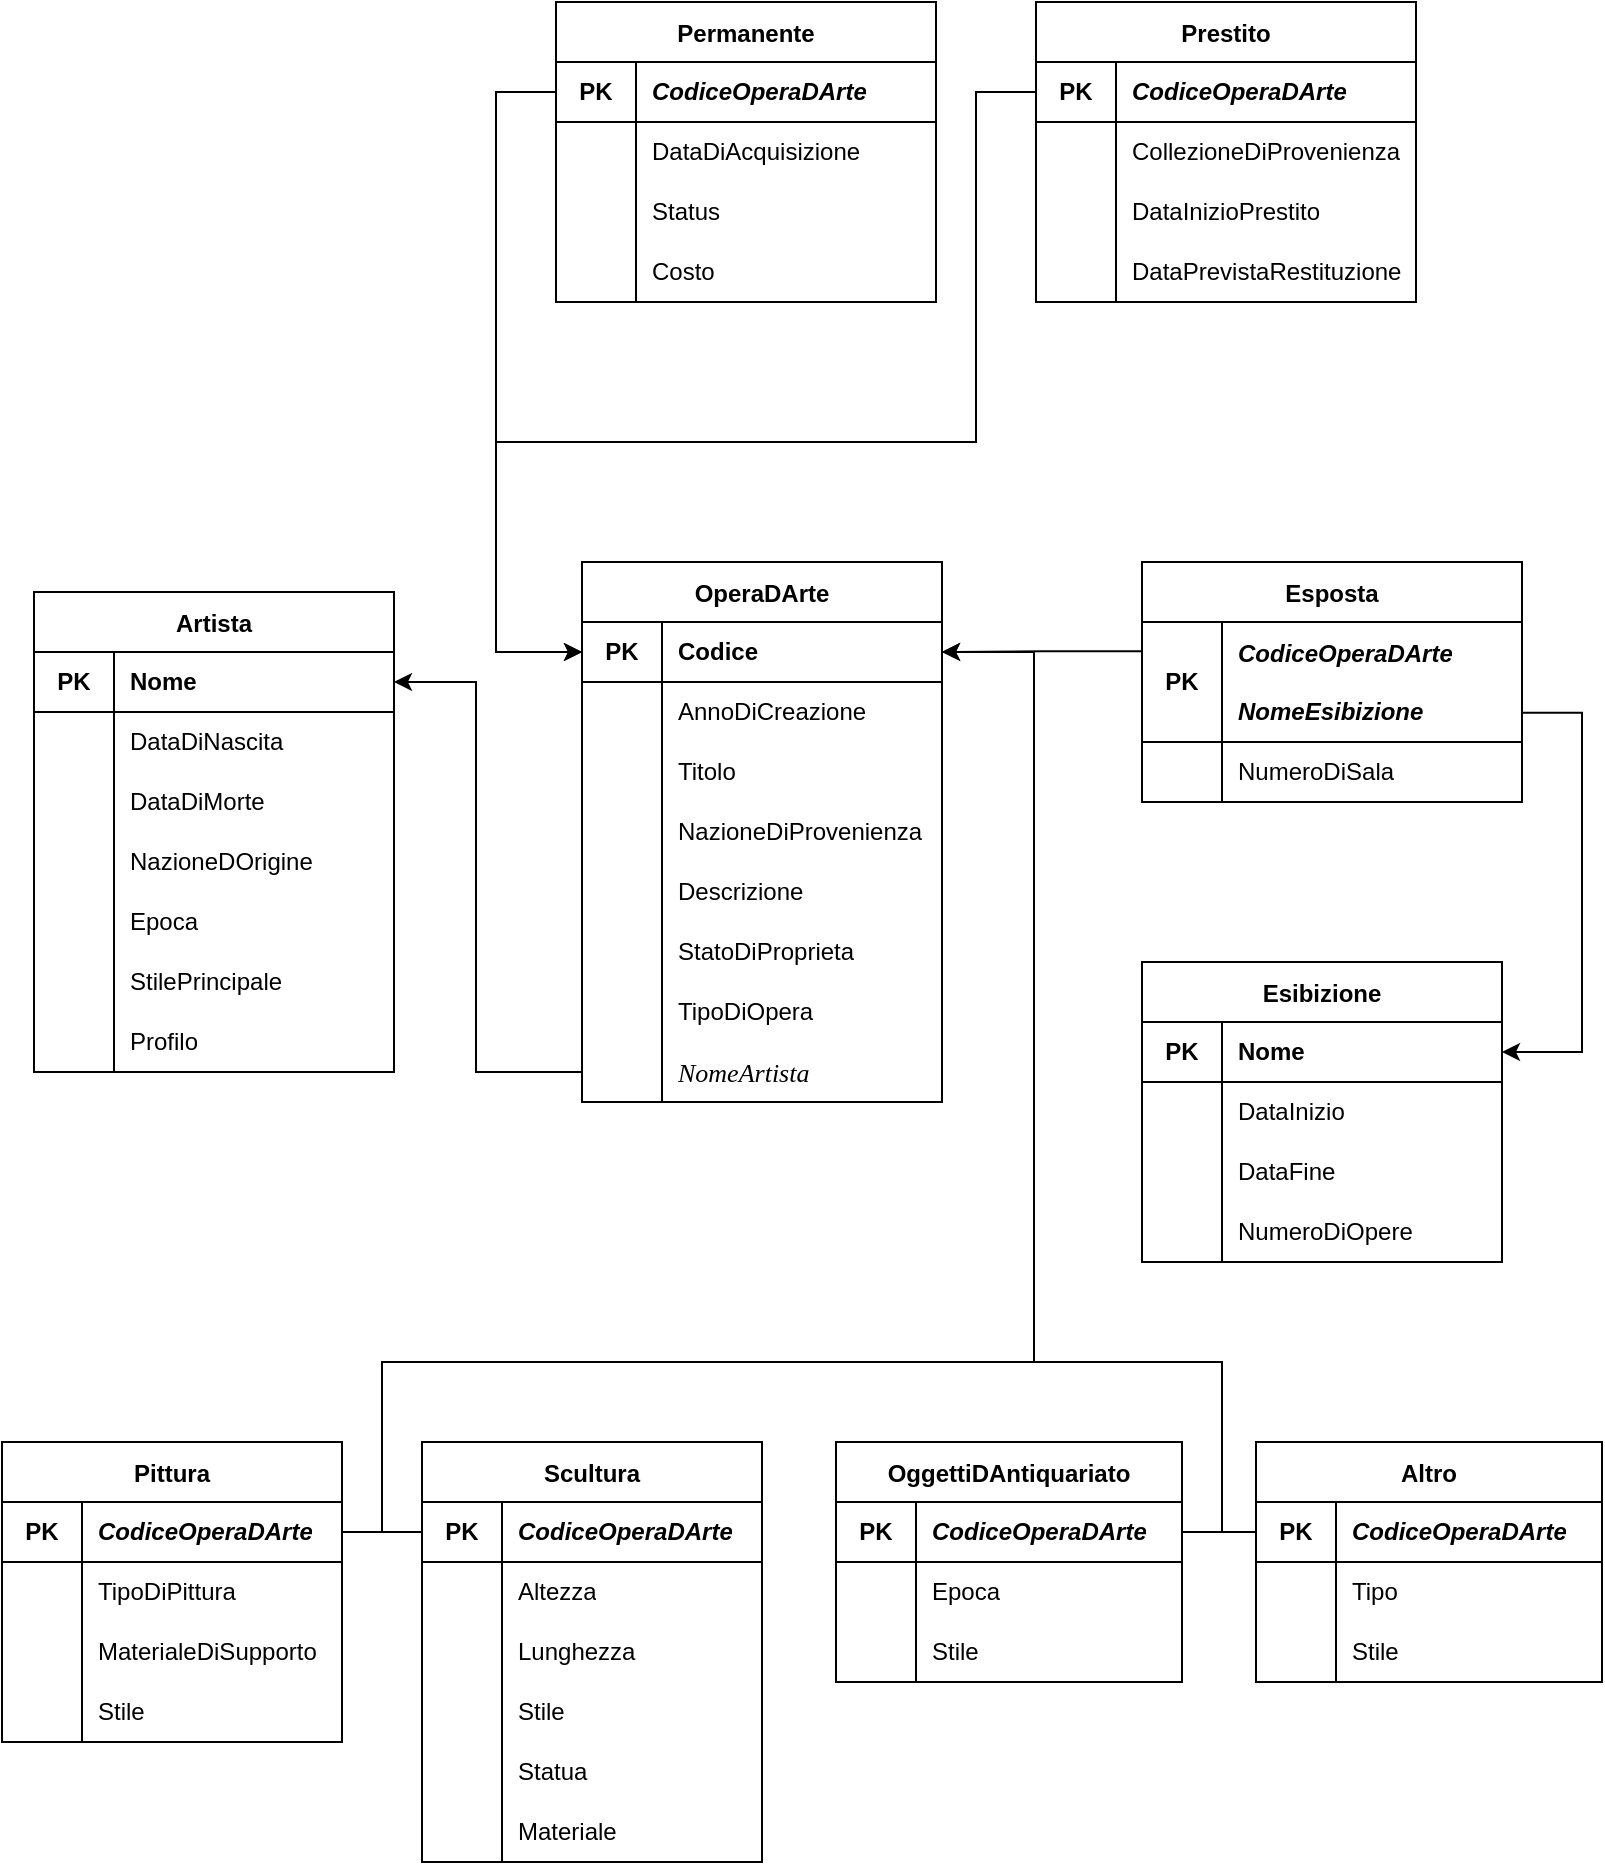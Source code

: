 <mxfile version="15.4.3" type="device"><diagram name="Page-1" id="c4acf3e9-155e-7222-9cf6-157b1a14988f"><mxGraphModel dx="1065" dy="792" grid="1" gridSize="10" guides="1" tooltips="1" connect="1" arrows="1" fold="1" page="1" pageScale="1" pageWidth="827" pageHeight="1169" background="none" math="0" shadow="0"><root><mxCell id="0"/><mxCell id="1" parent="0"/><mxCell id="oN4fYl81-F-2kgOEQ87R-19" value="Artista" style="shape=table;startSize=30;container=1;collapsible=0;childLayout=tableLayout;fixedRows=1;rowLines=0;fontStyle=1;align=center;pointerEvents=1;" vertex="1" parent="1"><mxGeometry x="29" y="375" width="180" height="240" as="geometry"/></mxCell><mxCell id="oN4fYl81-F-2kgOEQ87R-20" value="" style="shape=partialRectangle;html=1;whiteSpace=wrap;collapsible=0;dropTarget=0;pointerEvents=1;fillColor=none;top=0;left=0;bottom=1;right=0;points=[[0,0.5],[1,0.5]];portConstraint=eastwest;" vertex="1" parent="oN4fYl81-F-2kgOEQ87R-19"><mxGeometry y="30" width="180" height="30" as="geometry"/></mxCell><mxCell id="oN4fYl81-F-2kgOEQ87R-21" value="&lt;b&gt;PK&lt;/b&gt;" style="shape=partialRectangle;html=1;whiteSpace=wrap;connectable=0;fillColor=none;top=0;left=0;bottom=0;right=0;overflow=hidden;pointerEvents=1;" vertex="1" parent="oN4fYl81-F-2kgOEQ87R-20"><mxGeometry width="40" height="30" as="geometry"><mxRectangle width="40" height="30" as="alternateBounds"/></mxGeometry></mxCell><mxCell id="oN4fYl81-F-2kgOEQ87R-22" value="&lt;b&gt;Nome&lt;/b&gt;" style="shape=partialRectangle;html=1;whiteSpace=wrap;connectable=0;fillColor=none;top=0;left=0;bottom=0;right=0;align=left;spacingLeft=6;overflow=hidden;pointerEvents=1;" vertex="1" parent="oN4fYl81-F-2kgOEQ87R-20"><mxGeometry x="40" width="140" height="30" as="geometry"><mxRectangle width="140" height="30" as="alternateBounds"/></mxGeometry></mxCell><mxCell id="oN4fYl81-F-2kgOEQ87R-23" value="" style="shape=partialRectangle;html=1;whiteSpace=wrap;collapsible=0;dropTarget=0;pointerEvents=1;fillColor=none;top=0;left=0;bottom=0;right=0;points=[[0,0.5],[1,0.5]];portConstraint=eastwest;" vertex="1" parent="oN4fYl81-F-2kgOEQ87R-19"><mxGeometry y="60" width="180" height="30" as="geometry"/></mxCell><mxCell id="oN4fYl81-F-2kgOEQ87R-24" value="" style="shape=partialRectangle;html=1;whiteSpace=wrap;connectable=0;fillColor=none;top=0;left=0;bottom=0;right=0;overflow=hidden;pointerEvents=1;" vertex="1" parent="oN4fYl81-F-2kgOEQ87R-23"><mxGeometry width="40" height="30" as="geometry"><mxRectangle width="40" height="30" as="alternateBounds"/></mxGeometry></mxCell><mxCell id="oN4fYl81-F-2kgOEQ87R-25" value="DataDiNascita" style="shape=partialRectangle;html=1;whiteSpace=wrap;connectable=0;fillColor=none;top=0;left=0;bottom=0;right=0;align=left;spacingLeft=6;overflow=hidden;pointerEvents=1;" vertex="1" parent="oN4fYl81-F-2kgOEQ87R-23"><mxGeometry x="40" width="140" height="30" as="geometry"><mxRectangle width="140" height="30" as="alternateBounds"/></mxGeometry></mxCell><mxCell id="oN4fYl81-F-2kgOEQ87R-26" value="" style="shape=partialRectangle;html=1;whiteSpace=wrap;collapsible=0;dropTarget=0;pointerEvents=1;fillColor=none;top=0;left=0;bottom=0;right=0;points=[[0,0.5],[1,0.5]];portConstraint=eastwest;" vertex="1" parent="oN4fYl81-F-2kgOEQ87R-19"><mxGeometry y="90" width="180" height="30" as="geometry"/></mxCell><mxCell id="oN4fYl81-F-2kgOEQ87R-27" value="" style="shape=partialRectangle;html=1;whiteSpace=wrap;connectable=0;fillColor=none;top=0;left=0;bottom=0;right=0;overflow=hidden;pointerEvents=1;" vertex="1" parent="oN4fYl81-F-2kgOEQ87R-26"><mxGeometry width="40" height="30" as="geometry"><mxRectangle width="40" height="30" as="alternateBounds"/></mxGeometry></mxCell><mxCell id="oN4fYl81-F-2kgOEQ87R-28" value="DataDiMorte" style="shape=partialRectangle;html=1;whiteSpace=wrap;connectable=0;fillColor=none;top=0;left=0;bottom=0;right=0;align=left;spacingLeft=6;overflow=hidden;pointerEvents=1;" vertex="1" parent="oN4fYl81-F-2kgOEQ87R-26"><mxGeometry x="40" width="140" height="30" as="geometry"><mxRectangle width="140" height="30" as="alternateBounds"/></mxGeometry></mxCell><mxCell id="oN4fYl81-F-2kgOEQ87R-29" style="shape=partialRectangle;html=1;whiteSpace=wrap;collapsible=0;dropTarget=0;pointerEvents=1;fillColor=none;top=0;left=0;bottom=0;right=0;points=[[0,0.5],[1,0.5]];portConstraint=eastwest;" vertex="1" parent="oN4fYl81-F-2kgOEQ87R-19"><mxGeometry y="120" width="180" height="30" as="geometry"/></mxCell><mxCell id="oN4fYl81-F-2kgOEQ87R-30" style="shape=partialRectangle;html=1;whiteSpace=wrap;connectable=0;fillColor=none;top=0;left=0;bottom=0;right=0;overflow=hidden;pointerEvents=1;" vertex="1" parent="oN4fYl81-F-2kgOEQ87R-29"><mxGeometry width="40" height="30" as="geometry"><mxRectangle width="40" height="30" as="alternateBounds"/></mxGeometry></mxCell><mxCell id="oN4fYl81-F-2kgOEQ87R-31" value="NazioneDOrigine" style="shape=partialRectangle;html=1;whiteSpace=wrap;connectable=0;fillColor=none;top=0;left=0;bottom=0;right=0;align=left;spacingLeft=6;overflow=hidden;pointerEvents=1;" vertex="1" parent="oN4fYl81-F-2kgOEQ87R-29"><mxGeometry x="40" width="140" height="30" as="geometry"><mxRectangle width="140" height="30" as="alternateBounds"/></mxGeometry></mxCell><mxCell id="oN4fYl81-F-2kgOEQ87R-32" style="shape=partialRectangle;html=1;whiteSpace=wrap;collapsible=0;dropTarget=0;pointerEvents=1;fillColor=none;top=0;left=0;bottom=0;right=0;points=[[0,0.5],[1,0.5]];portConstraint=eastwest;" vertex="1" parent="oN4fYl81-F-2kgOEQ87R-19"><mxGeometry y="150" width="180" height="30" as="geometry"/></mxCell><mxCell id="oN4fYl81-F-2kgOEQ87R-33" style="shape=partialRectangle;html=1;whiteSpace=wrap;connectable=0;fillColor=none;top=0;left=0;bottom=0;right=0;overflow=hidden;pointerEvents=1;" vertex="1" parent="oN4fYl81-F-2kgOEQ87R-32"><mxGeometry width="40" height="30" as="geometry"><mxRectangle width="40" height="30" as="alternateBounds"/></mxGeometry></mxCell><mxCell id="oN4fYl81-F-2kgOEQ87R-34" value="Epoca" style="shape=partialRectangle;html=1;whiteSpace=wrap;connectable=0;fillColor=none;top=0;left=0;bottom=0;right=0;align=left;spacingLeft=6;overflow=hidden;pointerEvents=1;" vertex="1" parent="oN4fYl81-F-2kgOEQ87R-32"><mxGeometry x="40" width="140" height="30" as="geometry"><mxRectangle width="140" height="30" as="alternateBounds"/></mxGeometry></mxCell><mxCell id="oN4fYl81-F-2kgOEQ87R-35" style="shape=partialRectangle;html=1;whiteSpace=wrap;collapsible=0;dropTarget=0;pointerEvents=1;fillColor=none;top=0;left=0;bottom=0;right=0;points=[[0,0.5],[1,0.5]];portConstraint=eastwest;" vertex="1" parent="oN4fYl81-F-2kgOEQ87R-19"><mxGeometry y="180" width="180" height="30" as="geometry"/></mxCell><mxCell id="oN4fYl81-F-2kgOEQ87R-36" style="shape=partialRectangle;html=1;whiteSpace=wrap;connectable=0;fillColor=none;top=0;left=0;bottom=0;right=0;overflow=hidden;pointerEvents=1;" vertex="1" parent="oN4fYl81-F-2kgOEQ87R-35"><mxGeometry width="40" height="30" as="geometry"><mxRectangle width="40" height="30" as="alternateBounds"/></mxGeometry></mxCell><mxCell id="oN4fYl81-F-2kgOEQ87R-37" value="StilePrincipale" style="shape=partialRectangle;html=1;whiteSpace=wrap;connectable=0;fillColor=none;top=0;left=0;bottom=0;right=0;align=left;spacingLeft=6;overflow=hidden;pointerEvents=1;" vertex="1" parent="oN4fYl81-F-2kgOEQ87R-35"><mxGeometry x="40" width="140" height="30" as="geometry"><mxRectangle width="140" height="30" as="alternateBounds"/></mxGeometry></mxCell><mxCell id="oN4fYl81-F-2kgOEQ87R-38" style="shape=partialRectangle;html=1;whiteSpace=wrap;collapsible=0;dropTarget=0;pointerEvents=1;fillColor=none;top=0;left=0;bottom=0;right=0;points=[[0,0.5],[1,0.5]];portConstraint=eastwest;" vertex="1" parent="oN4fYl81-F-2kgOEQ87R-19"><mxGeometry y="210" width="180" height="30" as="geometry"/></mxCell><mxCell id="oN4fYl81-F-2kgOEQ87R-39" style="shape=partialRectangle;html=1;whiteSpace=wrap;connectable=0;fillColor=none;top=0;left=0;bottom=0;right=0;overflow=hidden;pointerEvents=1;" vertex="1" parent="oN4fYl81-F-2kgOEQ87R-38"><mxGeometry width="40" height="30" as="geometry"><mxRectangle width="40" height="30" as="alternateBounds"/></mxGeometry></mxCell><mxCell id="oN4fYl81-F-2kgOEQ87R-40" value="Profilo" style="shape=partialRectangle;html=1;whiteSpace=wrap;connectable=0;fillColor=none;top=0;left=0;bottom=0;right=0;align=left;spacingLeft=6;overflow=hidden;pointerEvents=1;" vertex="1" parent="oN4fYl81-F-2kgOEQ87R-38"><mxGeometry x="40" width="140" height="30" as="geometry"><mxRectangle width="140" height="30" as="alternateBounds"/></mxGeometry></mxCell><mxCell id="oN4fYl81-F-2kgOEQ87R-233" style="edgeStyle=orthogonalEdgeStyle;rounded=0;orthogonalLoop=1;jettySize=auto;html=1;exitX=1;exitY=0.5;exitDx=0;exitDy=0;fontFamily=Helvetica;fontSize=12;" edge="1" parent="oN4fYl81-F-2kgOEQ87R-19" source="oN4fYl81-F-2kgOEQ87R-32" target="oN4fYl81-F-2kgOEQ87R-32"><mxGeometry relative="1" as="geometry"/></mxCell><mxCell id="oN4fYl81-F-2kgOEQ87R-41" value="OperaDArte" style="shape=table;startSize=30;container=1;collapsible=0;childLayout=tableLayout;fixedRows=1;rowLines=0;fontStyle=1;align=center;pointerEvents=1;" vertex="1" parent="1"><mxGeometry x="303" y="360" width="180" height="270" as="geometry"/></mxCell><mxCell id="oN4fYl81-F-2kgOEQ87R-42" value="" style="shape=partialRectangle;html=1;whiteSpace=wrap;collapsible=0;dropTarget=0;pointerEvents=1;fillColor=none;top=0;left=0;bottom=1;right=0;points=[[0,0.5],[1,0.5]];portConstraint=eastwest;" vertex="1" parent="oN4fYl81-F-2kgOEQ87R-41"><mxGeometry y="30" width="180" height="30" as="geometry"/></mxCell><mxCell id="oN4fYl81-F-2kgOEQ87R-43" value="&lt;b&gt;PK&lt;/b&gt;" style="shape=partialRectangle;html=1;whiteSpace=wrap;connectable=0;fillColor=none;top=0;left=0;bottom=0;right=0;overflow=hidden;pointerEvents=1;" vertex="1" parent="oN4fYl81-F-2kgOEQ87R-42"><mxGeometry width="40" height="30" as="geometry"><mxRectangle width="40" height="30" as="alternateBounds"/></mxGeometry></mxCell><mxCell id="oN4fYl81-F-2kgOEQ87R-44" value="&lt;b&gt;Codice&lt;/b&gt;" style="shape=partialRectangle;html=1;whiteSpace=wrap;connectable=0;fillColor=none;top=0;left=0;bottom=0;right=0;align=left;spacingLeft=6;overflow=hidden;pointerEvents=1;" vertex="1" parent="oN4fYl81-F-2kgOEQ87R-42"><mxGeometry x="40" width="140" height="30" as="geometry"><mxRectangle width="140" height="30" as="alternateBounds"/></mxGeometry></mxCell><mxCell id="oN4fYl81-F-2kgOEQ87R-45" value="" style="shape=partialRectangle;html=1;whiteSpace=wrap;collapsible=0;dropTarget=0;pointerEvents=1;fillColor=none;top=0;left=0;bottom=0;right=0;points=[[0,0.5],[1,0.5]];portConstraint=eastwest;" vertex="1" parent="oN4fYl81-F-2kgOEQ87R-41"><mxGeometry y="60" width="180" height="30" as="geometry"/></mxCell><mxCell id="oN4fYl81-F-2kgOEQ87R-46" value="" style="shape=partialRectangle;html=1;whiteSpace=wrap;connectable=0;fillColor=none;top=0;left=0;bottom=0;right=0;overflow=hidden;pointerEvents=1;" vertex="1" parent="oN4fYl81-F-2kgOEQ87R-45"><mxGeometry width="40" height="30" as="geometry"><mxRectangle width="40" height="30" as="alternateBounds"/></mxGeometry></mxCell><mxCell id="oN4fYl81-F-2kgOEQ87R-47" value="AnnoDiCreazione" style="shape=partialRectangle;html=1;whiteSpace=wrap;connectable=0;fillColor=none;top=0;left=0;bottom=0;right=0;align=left;spacingLeft=6;overflow=hidden;pointerEvents=1;" vertex="1" parent="oN4fYl81-F-2kgOEQ87R-45"><mxGeometry x="40" width="140" height="30" as="geometry"><mxRectangle width="140" height="30" as="alternateBounds"/></mxGeometry></mxCell><mxCell id="oN4fYl81-F-2kgOEQ87R-48" value="" style="shape=partialRectangle;html=1;whiteSpace=wrap;collapsible=0;dropTarget=0;pointerEvents=1;fillColor=none;top=0;left=0;bottom=0;right=0;points=[[0,0.5],[1,0.5]];portConstraint=eastwest;" vertex="1" parent="oN4fYl81-F-2kgOEQ87R-41"><mxGeometry y="90" width="180" height="30" as="geometry"/></mxCell><mxCell id="oN4fYl81-F-2kgOEQ87R-49" value="" style="shape=partialRectangle;html=1;whiteSpace=wrap;connectable=0;fillColor=none;top=0;left=0;bottom=0;right=0;overflow=hidden;pointerEvents=1;" vertex="1" parent="oN4fYl81-F-2kgOEQ87R-48"><mxGeometry width="40" height="30" as="geometry"><mxRectangle width="40" height="30" as="alternateBounds"/></mxGeometry></mxCell><mxCell id="oN4fYl81-F-2kgOEQ87R-50" value="Titolo" style="shape=partialRectangle;html=1;whiteSpace=wrap;connectable=0;fillColor=none;top=0;left=0;bottom=0;right=0;align=left;spacingLeft=6;overflow=hidden;pointerEvents=1;" vertex="1" parent="oN4fYl81-F-2kgOEQ87R-48"><mxGeometry x="40" width="140" height="30" as="geometry"><mxRectangle width="140" height="30" as="alternateBounds"/></mxGeometry></mxCell><mxCell id="oN4fYl81-F-2kgOEQ87R-51" style="shape=partialRectangle;html=1;whiteSpace=wrap;collapsible=0;dropTarget=0;pointerEvents=1;fillColor=none;top=0;left=0;bottom=0;right=0;points=[[0,0.5],[1,0.5]];portConstraint=eastwest;" vertex="1" parent="oN4fYl81-F-2kgOEQ87R-41"><mxGeometry y="120" width="180" height="30" as="geometry"/></mxCell><mxCell id="oN4fYl81-F-2kgOEQ87R-52" style="shape=partialRectangle;html=1;whiteSpace=wrap;connectable=0;fillColor=none;top=0;left=0;bottom=0;right=0;overflow=hidden;pointerEvents=1;" vertex="1" parent="oN4fYl81-F-2kgOEQ87R-51"><mxGeometry width="40" height="30" as="geometry"><mxRectangle width="40" height="30" as="alternateBounds"/></mxGeometry></mxCell><mxCell id="oN4fYl81-F-2kgOEQ87R-53" value="NazioneDiProvenienza" style="shape=partialRectangle;html=1;whiteSpace=wrap;connectable=0;fillColor=none;top=0;left=0;bottom=0;right=0;align=left;spacingLeft=6;overflow=hidden;pointerEvents=1;" vertex="1" parent="oN4fYl81-F-2kgOEQ87R-51"><mxGeometry x="40" width="140" height="30" as="geometry"><mxRectangle width="140" height="30" as="alternateBounds"/></mxGeometry></mxCell><mxCell id="oN4fYl81-F-2kgOEQ87R-54" style="shape=partialRectangle;html=1;whiteSpace=wrap;collapsible=0;dropTarget=0;pointerEvents=1;fillColor=none;top=0;left=0;bottom=0;right=0;points=[[0,0.5],[1,0.5]];portConstraint=eastwest;" vertex="1" parent="oN4fYl81-F-2kgOEQ87R-41"><mxGeometry y="150" width="180" height="30" as="geometry"/></mxCell><mxCell id="oN4fYl81-F-2kgOEQ87R-55" style="shape=partialRectangle;html=1;whiteSpace=wrap;connectable=0;fillColor=none;top=0;left=0;bottom=0;right=0;overflow=hidden;pointerEvents=1;" vertex="1" parent="oN4fYl81-F-2kgOEQ87R-54"><mxGeometry width="40" height="30" as="geometry"><mxRectangle width="40" height="30" as="alternateBounds"/></mxGeometry></mxCell><mxCell id="oN4fYl81-F-2kgOEQ87R-56" value="Descrizione" style="shape=partialRectangle;html=1;whiteSpace=wrap;connectable=0;fillColor=none;top=0;left=0;bottom=0;right=0;align=left;spacingLeft=6;overflow=hidden;pointerEvents=1;" vertex="1" parent="oN4fYl81-F-2kgOEQ87R-54"><mxGeometry x="40" width="140" height="30" as="geometry"><mxRectangle width="140" height="30" as="alternateBounds"/></mxGeometry></mxCell><mxCell id="oN4fYl81-F-2kgOEQ87R-57" style="shape=partialRectangle;html=1;whiteSpace=wrap;collapsible=0;dropTarget=0;pointerEvents=1;fillColor=none;top=0;left=0;bottom=0;right=0;points=[[0,0.5],[1,0.5]];portConstraint=eastwest;" vertex="1" parent="oN4fYl81-F-2kgOEQ87R-41"><mxGeometry y="180" width="180" height="30" as="geometry"/></mxCell><mxCell id="oN4fYl81-F-2kgOEQ87R-58" style="shape=partialRectangle;html=1;whiteSpace=wrap;connectable=0;fillColor=none;top=0;left=0;bottom=0;right=0;overflow=hidden;pointerEvents=1;" vertex="1" parent="oN4fYl81-F-2kgOEQ87R-57"><mxGeometry width="40" height="30" as="geometry"><mxRectangle width="40" height="30" as="alternateBounds"/></mxGeometry></mxCell><mxCell id="oN4fYl81-F-2kgOEQ87R-59" value="StatoDiProprieta" style="shape=partialRectangle;html=1;whiteSpace=wrap;connectable=0;fillColor=none;top=0;left=0;bottom=0;right=0;align=left;spacingLeft=6;overflow=hidden;pointerEvents=1;" vertex="1" parent="oN4fYl81-F-2kgOEQ87R-57"><mxGeometry x="40" width="140" height="30" as="geometry"><mxRectangle width="140" height="30" as="alternateBounds"/></mxGeometry></mxCell><mxCell id="oN4fYl81-F-2kgOEQ87R-60" style="shape=partialRectangle;html=1;whiteSpace=wrap;collapsible=0;dropTarget=0;pointerEvents=1;fillColor=none;top=0;left=0;bottom=0;right=0;points=[[0,0.5],[1,0.5]];portConstraint=eastwest;" vertex="1" parent="oN4fYl81-F-2kgOEQ87R-41"><mxGeometry y="210" width="180" height="30" as="geometry"/></mxCell><mxCell id="oN4fYl81-F-2kgOEQ87R-61" style="shape=partialRectangle;html=1;whiteSpace=wrap;connectable=0;fillColor=none;top=0;left=0;bottom=0;right=0;overflow=hidden;pointerEvents=1;" vertex="1" parent="oN4fYl81-F-2kgOEQ87R-60"><mxGeometry width="40" height="30" as="geometry"><mxRectangle width="40" height="30" as="alternateBounds"/></mxGeometry></mxCell><mxCell id="oN4fYl81-F-2kgOEQ87R-62" value="TipoDiOpera" style="shape=partialRectangle;html=1;whiteSpace=wrap;connectable=0;fillColor=none;top=0;left=0;bottom=0;right=0;align=left;spacingLeft=6;overflow=hidden;pointerEvents=1;" vertex="1" parent="oN4fYl81-F-2kgOEQ87R-60"><mxGeometry x="40" width="140" height="30" as="geometry"><mxRectangle width="140" height="30" as="alternateBounds"/></mxGeometry></mxCell><mxCell id="oN4fYl81-F-2kgOEQ87R-63" style="shape=partialRectangle;html=1;whiteSpace=wrap;collapsible=0;dropTarget=0;pointerEvents=1;fillColor=none;top=0;left=0;bottom=0;right=0;points=[[0,0.5],[1,0.5]];portConstraint=eastwest;" vertex="1" parent="oN4fYl81-F-2kgOEQ87R-41"><mxGeometry y="240" width="180" height="30" as="geometry"/></mxCell><mxCell id="oN4fYl81-F-2kgOEQ87R-64" value="" style="shape=partialRectangle;html=1;whiteSpace=wrap;connectable=0;fillColor=none;top=0;left=0;bottom=0;right=0;overflow=hidden;pointerEvents=1;" vertex="1" parent="oN4fYl81-F-2kgOEQ87R-63"><mxGeometry width="40" height="30" as="geometry"><mxRectangle width="40" height="30" as="alternateBounds"/></mxGeometry></mxCell><mxCell id="oN4fYl81-F-2kgOEQ87R-65" value="&lt;i style=&quot;font-size: 13px;&quot;&gt;NomeArtista&lt;/i&gt;" style="shape=partialRectangle;html=1;whiteSpace=wrap;connectable=0;fillColor=none;top=0;left=0;bottom=0;right=0;align=left;spacingLeft=6;overflow=hidden;pointerEvents=1;fontFamily=Times New Roman;fontSize=13;" vertex="1" parent="oN4fYl81-F-2kgOEQ87R-63"><mxGeometry x="40" width="140" height="30" as="geometry"><mxRectangle width="140" height="30" as="alternateBounds"/></mxGeometry></mxCell><mxCell id="oN4fYl81-F-2kgOEQ87R-66" value="Esibizione" style="shape=table;startSize=30;container=1;collapsible=0;childLayout=tableLayout;fixedRows=1;rowLines=0;fontStyle=1;align=center;pointerEvents=1;" vertex="1" parent="1"><mxGeometry x="583" y="560" width="180" height="150" as="geometry"/></mxCell><mxCell id="oN4fYl81-F-2kgOEQ87R-67" value="" style="shape=partialRectangle;html=1;whiteSpace=wrap;collapsible=0;dropTarget=0;pointerEvents=1;fillColor=none;top=0;left=0;bottom=1;right=0;points=[[0,0.5],[1,0.5]];portConstraint=eastwest;" vertex="1" parent="oN4fYl81-F-2kgOEQ87R-66"><mxGeometry y="30" width="180" height="30" as="geometry"/></mxCell><mxCell id="oN4fYl81-F-2kgOEQ87R-68" value="&lt;b&gt;PK&lt;/b&gt;" style="shape=partialRectangle;html=1;whiteSpace=wrap;connectable=0;fillColor=none;top=0;left=0;bottom=0;right=0;overflow=hidden;pointerEvents=1;" vertex="1" parent="oN4fYl81-F-2kgOEQ87R-67"><mxGeometry width="40" height="30" as="geometry"><mxRectangle width="40" height="30" as="alternateBounds"/></mxGeometry></mxCell><mxCell id="oN4fYl81-F-2kgOEQ87R-69" value="&lt;b&gt;Nome&lt;/b&gt;" style="shape=partialRectangle;html=1;whiteSpace=wrap;connectable=0;fillColor=none;top=0;left=0;bottom=0;right=0;align=left;spacingLeft=6;overflow=hidden;pointerEvents=1;" vertex="1" parent="oN4fYl81-F-2kgOEQ87R-67"><mxGeometry x="40" width="140" height="30" as="geometry"><mxRectangle width="140" height="30" as="alternateBounds"/></mxGeometry></mxCell><mxCell id="oN4fYl81-F-2kgOEQ87R-70" value="" style="shape=partialRectangle;html=1;whiteSpace=wrap;collapsible=0;dropTarget=0;pointerEvents=1;fillColor=none;top=0;left=0;bottom=0;right=0;points=[[0,0.5],[1,0.5]];portConstraint=eastwest;" vertex="1" parent="oN4fYl81-F-2kgOEQ87R-66"><mxGeometry y="60" width="180" height="30" as="geometry"/></mxCell><mxCell id="oN4fYl81-F-2kgOEQ87R-71" value="" style="shape=partialRectangle;html=1;whiteSpace=wrap;connectable=0;fillColor=none;top=0;left=0;bottom=0;right=0;overflow=hidden;pointerEvents=1;" vertex="1" parent="oN4fYl81-F-2kgOEQ87R-70"><mxGeometry width="40" height="30" as="geometry"><mxRectangle width="40" height="30" as="alternateBounds"/></mxGeometry></mxCell><mxCell id="oN4fYl81-F-2kgOEQ87R-72" value="DataInizio" style="shape=partialRectangle;html=1;whiteSpace=wrap;connectable=0;fillColor=none;top=0;left=0;bottom=0;right=0;align=left;spacingLeft=6;overflow=hidden;pointerEvents=1;" vertex="1" parent="oN4fYl81-F-2kgOEQ87R-70"><mxGeometry x="40" width="140" height="30" as="geometry"><mxRectangle width="140" height="30" as="alternateBounds"/></mxGeometry></mxCell><mxCell id="oN4fYl81-F-2kgOEQ87R-73" value="" style="shape=partialRectangle;html=1;whiteSpace=wrap;collapsible=0;dropTarget=0;pointerEvents=1;fillColor=none;top=0;left=0;bottom=0;right=0;points=[[0,0.5],[1,0.5]];portConstraint=eastwest;" vertex="1" parent="oN4fYl81-F-2kgOEQ87R-66"><mxGeometry y="90" width="180" height="30" as="geometry"/></mxCell><mxCell id="oN4fYl81-F-2kgOEQ87R-74" value="" style="shape=partialRectangle;html=1;whiteSpace=wrap;connectable=0;fillColor=none;top=0;left=0;bottom=0;right=0;overflow=hidden;pointerEvents=1;" vertex="1" parent="oN4fYl81-F-2kgOEQ87R-73"><mxGeometry width="40" height="30" as="geometry"><mxRectangle width="40" height="30" as="alternateBounds"/></mxGeometry></mxCell><mxCell id="oN4fYl81-F-2kgOEQ87R-75" value="DataFine" style="shape=partialRectangle;html=1;whiteSpace=wrap;connectable=0;fillColor=none;top=0;left=0;bottom=0;right=0;align=left;spacingLeft=6;overflow=hidden;pointerEvents=1;" vertex="1" parent="oN4fYl81-F-2kgOEQ87R-73"><mxGeometry x="40" width="140" height="30" as="geometry"><mxRectangle width="140" height="30" as="alternateBounds"/></mxGeometry></mxCell><mxCell id="oN4fYl81-F-2kgOEQ87R-76" style="shape=partialRectangle;html=1;whiteSpace=wrap;collapsible=0;dropTarget=0;pointerEvents=1;fillColor=none;top=0;left=0;bottom=0;right=0;points=[[0,0.5],[1,0.5]];portConstraint=eastwest;" vertex="1" parent="oN4fYl81-F-2kgOEQ87R-66"><mxGeometry y="120" width="180" height="30" as="geometry"/></mxCell><mxCell id="oN4fYl81-F-2kgOEQ87R-77" style="shape=partialRectangle;html=1;whiteSpace=wrap;connectable=0;fillColor=none;top=0;left=0;bottom=0;right=0;overflow=hidden;pointerEvents=1;" vertex="1" parent="oN4fYl81-F-2kgOEQ87R-76"><mxGeometry width="40" height="30" as="geometry"><mxRectangle width="40" height="30" as="alternateBounds"/></mxGeometry></mxCell><mxCell id="oN4fYl81-F-2kgOEQ87R-78" value="NumeroDiOpere" style="shape=partialRectangle;html=1;whiteSpace=wrap;connectable=0;fillColor=none;top=0;left=0;bottom=0;right=0;align=left;spacingLeft=6;overflow=hidden;pointerEvents=1;" vertex="1" parent="oN4fYl81-F-2kgOEQ87R-76"><mxGeometry x="40" width="140" height="30" as="geometry"><mxRectangle width="140" height="30" as="alternateBounds"/></mxGeometry></mxCell><mxCell id="oN4fYl81-F-2kgOEQ87R-88" value="Permanente" style="shape=table;startSize=30;container=1;collapsible=0;childLayout=tableLayout;fixedRows=1;rowLines=0;fontStyle=1;align=center;pointerEvents=1;" vertex="1" parent="1"><mxGeometry x="290" y="80" width="190" height="150" as="geometry"/></mxCell><mxCell id="oN4fYl81-F-2kgOEQ87R-89" value="" style="shape=partialRectangle;html=1;whiteSpace=wrap;collapsible=0;dropTarget=0;pointerEvents=1;fillColor=none;top=0;left=0;bottom=1;right=0;points=[[0,0.5],[1,0.5]];portConstraint=eastwest;" vertex="1" parent="oN4fYl81-F-2kgOEQ87R-88"><mxGeometry y="30" width="190" height="30" as="geometry"/></mxCell><mxCell id="oN4fYl81-F-2kgOEQ87R-90" value="&lt;b&gt;PK&lt;/b&gt;" style="shape=partialRectangle;html=1;whiteSpace=wrap;connectable=0;fillColor=none;top=0;left=0;bottom=0;right=0;overflow=hidden;pointerEvents=1;" vertex="1" parent="oN4fYl81-F-2kgOEQ87R-89"><mxGeometry width="40" height="30" as="geometry"><mxRectangle width="40" height="30" as="alternateBounds"/></mxGeometry></mxCell><mxCell id="oN4fYl81-F-2kgOEQ87R-91" value="&lt;b style=&quot;font-size: 12px;&quot;&gt;&lt;i style=&quot;font-size: 12px;&quot;&gt;CodiceOperaDArte&lt;/i&gt;&lt;/b&gt;" style="shape=partialRectangle;html=1;whiteSpace=wrap;connectable=0;fillColor=none;top=0;left=0;bottom=0;right=0;align=left;spacingLeft=6;overflow=hidden;pointerEvents=1;fontFamily=Helvetica;fontSize=12;" vertex="1" parent="oN4fYl81-F-2kgOEQ87R-89"><mxGeometry x="40" width="150" height="30" as="geometry"><mxRectangle width="150" height="30" as="alternateBounds"/></mxGeometry></mxCell><mxCell id="oN4fYl81-F-2kgOEQ87R-92" value="" style="shape=partialRectangle;html=1;whiteSpace=wrap;collapsible=0;dropTarget=0;pointerEvents=1;fillColor=none;top=0;left=0;bottom=0;right=0;points=[[0,0.5],[1,0.5]];portConstraint=eastwest;" vertex="1" parent="oN4fYl81-F-2kgOEQ87R-88"><mxGeometry y="60" width="190" height="30" as="geometry"/></mxCell><mxCell id="oN4fYl81-F-2kgOEQ87R-93" value="" style="shape=partialRectangle;html=1;whiteSpace=wrap;connectable=0;fillColor=none;top=0;left=0;bottom=0;right=0;overflow=hidden;pointerEvents=1;" vertex="1" parent="oN4fYl81-F-2kgOEQ87R-92"><mxGeometry width="40" height="30" as="geometry"><mxRectangle width="40" height="30" as="alternateBounds"/></mxGeometry></mxCell><mxCell id="oN4fYl81-F-2kgOEQ87R-94" value="DataDiAcquisizione" style="shape=partialRectangle;html=1;whiteSpace=wrap;connectable=0;fillColor=none;top=0;left=0;bottom=0;right=0;align=left;spacingLeft=6;overflow=hidden;pointerEvents=1;" vertex="1" parent="oN4fYl81-F-2kgOEQ87R-92"><mxGeometry x="40" width="150" height="30" as="geometry"><mxRectangle width="150" height="30" as="alternateBounds"/></mxGeometry></mxCell><mxCell id="oN4fYl81-F-2kgOEQ87R-95" value="" style="shape=partialRectangle;html=1;whiteSpace=wrap;collapsible=0;dropTarget=0;pointerEvents=1;fillColor=none;top=0;left=0;bottom=0;right=0;points=[[0,0.5],[1,0.5]];portConstraint=eastwest;" vertex="1" parent="oN4fYl81-F-2kgOEQ87R-88"><mxGeometry y="90" width="190" height="30" as="geometry"/></mxCell><mxCell id="oN4fYl81-F-2kgOEQ87R-96" value="" style="shape=partialRectangle;html=1;whiteSpace=wrap;connectable=0;fillColor=none;top=0;left=0;bottom=0;right=0;overflow=hidden;pointerEvents=1;" vertex="1" parent="oN4fYl81-F-2kgOEQ87R-95"><mxGeometry width="40" height="30" as="geometry"><mxRectangle width="40" height="30" as="alternateBounds"/></mxGeometry></mxCell><mxCell id="oN4fYl81-F-2kgOEQ87R-97" value="Status" style="shape=partialRectangle;html=1;whiteSpace=wrap;connectable=0;fillColor=none;top=0;left=0;bottom=0;right=0;align=left;spacingLeft=6;overflow=hidden;pointerEvents=1;" vertex="1" parent="oN4fYl81-F-2kgOEQ87R-95"><mxGeometry x="40" width="150" height="30" as="geometry"><mxRectangle width="150" height="30" as="alternateBounds"/></mxGeometry></mxCell><mxCell id="oN4fYl81-F-2kgOEQ87R-98" style="shape=partialRectangle;html=1;whiteSpace=wrap;collapsible=0;dropTarget=0;pointerEvents=1;fillColor=none;top=0;left=0;bottom=0;right=0;points=[[0,0.5],[1,0.5]];portConstraint=eastwest;" vertex="1" parent="oN4fYl81-F-2kgOEQ87R-88"><mxGeometry y="120" width="190" height="30" as="geometry"/></mxCell><mxCell id="oN4fYl81-F-2kgOEQ87R-99" style="shape=partialRectangle;html=1;whiteSpace=wrap;connectable=0;fillColor=none;top=0;left=0;bottom=0;right=0;overflow=hidden;pointerEvents=1;" vertex="1" parent="oN4fYl81-F-2kgOEQ87R-98"><mxGeometry width="40" height="30" as="geometry"><mxRectangle width="40" height="30" as="alternateBounds"/></mxGeometry></mxCell><mxCell id="oN4fYl81-F-2kgOEQ87R-100" value="Costo" style="shape=partialRectangle;html=1;whiteSpace=wrap;connectable=0;fillColor=none;top=0;left=0;bottom=0;right=0;align=left;spacingLeft=6;overflow=hidden;pointerEvents=1;" vertex="1" parent="oN4fYl81-F-2kgOEQ87R-98"><mxGeometry x="40" width="150" height="30" as="geometry"><mxRectangle width="150" height="30" as="alternateBounds"/></mxGeometry></mxCell><mxCell id="oN4fYl81-F-2kgOEQ87R-110" value="Prestito" style="shape=table;startSize=30;container=1;collapsible=0;childLayout=tableLayout;fixedRows=1;rowLines=0;fontStyle=1;align=center;pointerEvents=1;" vertex="1" parent="1"><mxGeometry x="530" y="80" width="190" height="150" as="geometry"/></mxCell><mxCell id="oN4fYl81-F-2kgOEQ87R-111" value="" style="shape=partialRectangle;html=1;whiteSpace=wrap;collapsible=0;dropTarget=0;pointerEvents=1;fillColor=none;top=0;left=0;bottom=1;right=0;points=[[0,0.5],[1,0.5]];portConstraint=eastwest;" vertex="1" parent="oN4fYl81-F-2kgOEQ87R-110"><mxGeometry y="30" width="190" height="30" as="geometry"/></mxCell><mxCell id="oN4fYl81-F-2kgOEQ87R-112" value="&lt;b&gt;PK&lt;/b&gt;" style="shape=partialRectangle;html=1;whiteSpace=wrap;connectable=0;fillColor=none;top=0;left=0;bottom=0;right=0;overflow=hidden;pointerEvents=1;" vertex="1" parent="oN4fYl81-F-2kgOEQ87R-111"><mxGeometry width="40" height="30" as="geometry"><mxRectangle width="40" height="30" as="alternateBounds"/></mxGeometry></mxCell><mxCell id="oN4fYl81-F-2kgOEQ87R-113" value="&lt;b style=&quot;font-size: 12px;&quot;&gt;&lt;i style=&quot;font-size: 12px;&quot;&gt;CodiceOperaDArte&lt;/i&gt;&lt;/b&gt;" style="shape=partialRectangle;html=1;whiteSpace=wrap;connectable=0;fillColor=none;top=0;left=0;bottom=0;right=0;align=left;spacingLeft=6;overflow=hidden;pointerEvents=1;fontFamily=Helvetica;fontSize=12;" vertex="1" parent="oN4fYl81-F-2kgOEQ87R-111"><mxGeometry x="40" width="150" height="30" as="geometry"><mxRectangle width="150" height="30" as="alternateBounds"/></mxGeometry></mxCell><mxCell id="oN4fYl81-F-2kgOEQ87R-114" value="" style="shape=partialRectangle;html=1;whiteSpace=wrap;collapsible=0;dropTarget=0;pointerEvents=1;fillColor=none;top=0;left=0;bottom=0;right=0;points=[[0,0.5],[1,0.5]];portConstraint=eastwest;" vertex="1" parent="oN4fYl81-F-2kgOEQ87R-110"><mxGeometry y="60" width="190" height="30" as="geometry"/></mxCell><mxCell id="oN4fYl81-F-2kgOEQ87R-115" value="" style="shape=partialRectangle;html=1;whiteSpace=wrap;connectable=0;fillColor=none;top=0;left=0;bottom=0;right=0;overflow=hidden;pointerEvents=1;" vertex="1" parent="oN4fYl81-F-2kgOEQ87R-114"><mxGeometry width="40" height="30" as="geometry"><mxRectangle width="40" height="30" as="alternateBounds"/></mxGeometry></mxCell><mxCell id="oN4fYl81-F-2kgOEQ87R-116" value="CollezioneDiProvenienza" style="shape=partialRectangle;html=1;whiteSpace=wrap;connectable=0;fillColor=none;top=0;left=0;bottom=0;right=0;align=left;spacingLeft=6;overflow=hidden;pointerEvents=1;" vertex="1" parent="oN4fYl81-F-2kgOEQ87R-114"><mxGeometry x="40" width="150" height="30" as="geometry"><mxRectangle width="150" height="30" as="alternateBounds"/></mxGeometry></mxCell><mxCell id="oN4fYl81-F-2kgOEQ87R-117" value="" style="shape=partialRectangle;html=1;whiteSpace=wrap;collapsible=0;dropTarget=0;pointerEvents=1;fillColor=none;top=0;left=0;bottom=0;right=0;points=[[0,0.5],[1,0.5]];portConstraint=eastwest;" vertex="1" parent="oN4fYl81-F-2kgOEQ87R-110"><mxGeometry y="90" width="190" height="30" as="geometry"/></mxCell><mxCell id="oN4fYl81-F-2kgOEQ87R-118" value="" style="shape=partialRectangle;html=1;whiteSpace=wrap;connectable=0;fillColor=none;top=0;left=0;bottom=0;right=0;overflow=hidden;pointerEvents=1;" vertex="1" parent="oN4fYl81-F-2kgOEQ87R-117"><mxGeometry width="40" height="30" as="geometry"><mxRectangle width="40" height="30" as="alternateBounds"/></mxGeometry></mxCell><mxCell id="oN4fYl81-F-2kgOEQ87R-119" value="DataInizioPrestito" style="shape=partialRectangle;html=1;whiteSpace=wrap;connectable=0;fillColor=none;top=0;left=0;bottom=0;right=0;align=left;spacingLeft=6;overflow=hidden;pointerEvents=1;" vertex="1" parent="oN4fYl81-F-2kgOEQ87R-117"><mxGeometry x="40" width="150" height="30" as="geometry"><mxRectangle width="150" height="30" as="alternateBounds"/></mxGeometry></mxCell><mxCell id="oN4fYl81-F-2kgOEQ87R-120" style="shape=partialRectangle;html=1;whiteSpace=wrap;collapsible=0;dropTarget=0;pointerEvents=1;fillColor=none;top=0;left=0;bottom=0;right=0;points=[[0,0.5],[1,0.5]];portConstraint=eastwest;" vertex="1" parent="oN4fYl81-F-2kgOEQ87R-110"><mxGeometry y="120" width="190" height="30" as="geometry"/></mxCell><mxCell id="oN4fYl81-F-2kgOEQ87R-121" style="shape=partialRectangle;html=1;whiteSpace=wrap;connectable=0;fillColor=none;top=0;left=0;bottom=0;right=0;overflow=hidden;pointerEvents=1;" vertex="1" parent="oN4fYl81-F-2kgOEQ87R-120"><mxGeometry width="40" height="30" as="geometry"><mxRectangle width="40" height="30" as="alternateBounds"/></mxGeometry></mxCell><mxCell id="oN4fYl81-F-2kgOEQ87R-122" value="DataPrevistaRestituzione" style="shape=partialRectangle;html=1;whiteSpace=wrap;connectable=0;fillColor=none;top=0;left=0;bottom=0;right=0;align=left;spacingLeft=6;overflow=hidden;pointerEvents=1;" vertex="1" parent="oN4fYl81-F-2kgOEQ87R-120"><mxGeometry x="40" width="150" height="30" as="geometry"><mxRectangle width="150" height="30" as="alternateBounds"/></mxGeometry></mxCell><mxCell id="oN4fYl81-F-2kgOEQ87R-123" value="Pittura" style="shape=table;startSize=30;container=1;collapsible=0;childLayout=tableLayout;fixedRows=1;rowLines=0;fontStyle=1;align=center;pointerEvents=1;" vertex="1" parent="1"><mxGeometry x="13" y="800" width="170" height="150" as="geometry"/></mxCell><mxCell id="oN4fYl81-F-2kgOEQ87R-124" value="" style="shape=partialRectangle;html=1;whiteSpace=wrap;collapsible=0;dropTarget=0;pointerEvents=1;fillColor=none;top=0;left=0;bottom=1;right=0;points=[[0,0.5],[1,0.5]];portConstraint=eastwest;" vertex="1" parent="oN4fYl81-F-2kgOEQ87R-123"><mxGeometry y="30" width="170" height="30" as="geometry"/></mxCell><mxCell id="oN4fYl81-F-2kgOEQ87R-125" value="&lt;b&gt;PK&lt;/b&gt;" style="shape=partialRectangle;html=1;whiteSpace=wrap;connectable=0;fillColor=none;top=0;left=0;bottom=0;right=0;overflow=hidden;pointerEvents=1;" vertex="1" parent="oN4fYl81-F-2kgOEQ87R-124"><mxGeometry width="40" height="30" as="geometry"><mxRectangle width="40" height="30" as="alternateBounds"/></mxGeometry></mxCell><mxCell id="oN4fYl81-F-2kgOEQ87R-126" value="&lt;b style=&quot;font-size: 12px;&quot;&gt;&lt;i style=&quot;font-size: 12px;&quot;&gt;CodiceOperaDArte&lt;/i&gt;&lt;/b&gt;" style="shape=partialRectangle;html=1;whiteSpace=wrap;connectable=0;fillColor=none;top=0;left=0;bottom=0;right=0;align=left;spacingLeft=6;overflow=hidden;pointerEvents=1;fontFamily=Helvetica;fontSize=12;" vertex="1" parent="oN4fYl81-F-2kgOEQ87R-124"><mxGeometry x="40" width="130" height="30" as="geometry"><mxRectangle width="130" height="30" as="alternateBounds"/></mxGeometry></mxCell><mxCell id="oN4fYl81-F-2kgOEQ87R-127" value="" style="shape=partialRectangle;html=1;whiteSpace=wrap;collapsible=0;dropTarget=0;pointerEvents=1;fillColor=none;top=0;left=0;bottom=0;right=0;points=[[0,0.5],[1,0.5]];portConstraint=eastwest;" vertex="1" parent="oN4fYl81-F-2kgOEQ87R-123"><mxGeometry y="60" width="170" height="30" as="geometry"/></mxCell><mxCell id="oN4fYl81-F-2kgOEQ87R-128" value="" style="shape=partialRectangle;html=1;whiteSpace=wrap;connectable=0;fillColor=none;top=0;left=0;bottom=0;right=0;overflow=hidden;pointerEvents=1;" vertex="1" parent="oN4fYl81-F-2kgOEQ87R-127"><mxGeometry width="40" height="30" as="geometry"><mxRectangle width="40" height="30" as="alternateBounds"/></mxGeometry></mxCell><mxCell id="oN4fYl81-F-2kgOEQ87R-129" value="TipoDiPittura" style="shape=partialRectangle;html=1;whiteSpace=wrap;connectable=0;fillColor=none;top=0;left=0;bottom=0;right=0;align=left;spacingLeft=6;overflow=hidden;pointerEvents=1;" vertex="1" parent="oN4fYl81-F-2kgOEQ87R-127"><mxGeometry x="40" width="130" height="30" as="geometry"><mxRectangle width="130" height="30" as="alternateBounds"/></mxGeometry></mxCell><mxCell id="oN4fYl81-F-2kgOEQ87R-130" value="" style="shape=partialRectangle;html=1;whiteSpace=wrap;collapsible=0;dropTarget=0;pointerEvents=1;fillColor=none;top=0;left=0;bottom=0;right=0;points=[[0,0.5],[1,0.5]];portConstraint=eastwest;" vertex="1" parent="oN4fYl81-F-2kgOEQ87R-123"><mxGeometry y="90" width="170" height="30" as="geometry"/></mxCell><mxCell id="oN4fYl81-F-2kgOEQ87R-131" value="" style="shape=partialRectangle;html=1;whiteSpace=wrap;connectable=0;fillColor=none;top=0;left=0;bottom=0;right=0;overflow=hidden;pointerEvents=1;" vertex="1" parent="oN4fYl81-F-2kgOEQ87R-130"><mxGeometry width="40" height="30" as="geometry"><mxRectangle width="40" height="30" as="alternateBounds"/></mxGeometry></mxCell><mxCell id="oN4fYl81-F-2kgOEQ87R-132" value="MaterialeDiSupporto" style="shape=partialRectangle;html=1;whiteSpace=wrap;connectable=0;fillColor=none;top=0;left=0;bottom=0;right=0;align=left;spacingLeft=6;overflow=hidden;pointerEvents=1;" vertex="1" parent="oN4fYl81-F-2kgOEQ87R-130"><mxGeometry x="40" width="130" height="30" as="geometry"><mxRectangle width="130" height="30" as="alternateBounds"/></mxGeometry></mxCell><mxCell id="oN4fYl81-F-2kgOEQ87R-133" style="shape=partialRectangle;html=1;whiteSpace=wrap;collapsible=0;dropTarget=0;pointerEvents=1;fillColor=none;top=0;left=0;bottom=0;right=0;points=[[0,0.5],[1,0.5]];portConstraint=eastwest;" vertex="1" parent="oN4fYl81-F-2kgOEQ87R-123"><mxGeometry y="120" width="170" height="30" as="geometry"/></mxCell><mxCell id="oN4fYl81-F-2kgOEQ87R-134" style="shape=partialRectangle;html=1;whiteSpace=wrap;connectable=0;fillColor=none;top=0;left=0;bottom=0;right=0;overflow=hidden;pointerEvents=1;" vertex="1" parent="oN4fYl81-F-2kgOEQ87R-133"><mxGeometry width="40" height="30" as="geometry"><mxRectangle width="40" height="30" as="alternateBounds"/></mxGeometry></mxCell><mxCell id="oN4fYl81-F-2kgOEQ87R-135" value="Stile" style="shape=partialRectangle;html=1;whiteSpace=wrap;connectable=0;fillColor=none;top=0;left=0;bottom=0;right=0;align=left;spacingLeft=6;overflow=hidden;pointerEvents=1;" vertex="1" parent="oN4fYl81-F-2kgOEQ87R-133"><mxGeometry x="40" width="130" height="30" as="geometry"><mxRectangle width="130" height="30" as="alternateBounds"/></mxGeometry></mxCell><mxCell id="oN4fYl81-F-2kgOEQ87R-136" value="Scultura" style="shape=table;startSize=30;container=1;collapsible=0;childLayout=tableLayout;fixedRows=1;rowLines=0;fontStyle=1;align=center;pointerEvents=1;" vertex="1" parent="1"><mxGeometry x="223" y="800" width="170" height="210" as="geometry"/></mxCell><mxCell id="oN4fYl81-F-2kgOEQ87R-137" value="" style="shape=partialRectangle;html=1;whiteSpace=wrap;collapsible=0;dropTarget=0;pointerEvents=1;fillColor=none;top=0;left=0;bottom=1;right=0;points=[[0,0.5],[1,0.5]];portConstraint=eastwest;" vertex="1" parent="oN4fYl81-F-2kgOEQ87R-136"><mxGeometry y="30" width="170" height="30" as="geometry"/></mxCell><mxCell id="oN4fYl81-F-2kgOEQ87R-138" value="&lt;b&gt;PK&lt;/b&gt;" style="shape=partialRectangle;html=1;whiteSpace=wrap;connectable=0;fillColor=none;top=0;left=0;bottom=0;right=0;overflow=hidden;pointerEvents=1;" vertex="1" parent="oN4fYl81-F-2kgOEQ87R-137"><mxGeometry width="40" height="30" as="geometry"><mxRectangle width="40" height="30" as="alternateBounds"/></mxGeometry></mxCell><mxCell id="oN4fYl81-F-2kgOEQ87R-139" value="&lt;b style=&quot;font-size: 12px;&quot;&gt;&lt;i style=&quot;font-size: 12px;&quot;&gt;CodiceOperaDArte&lt;/i&gt;&lt;/b&gt;" style="shape=partialRectangle;html=1;whiteSpace=wrap;connectable=0;fillColor=none;top=0;left=0;bottom=0;right=0;align=left;spacingLeft=6;overflow=hidden;pointerEvents=1;fontFamily=Helvetica;fontSize=12;" vertex="1" parent="oN4fYl81-F-2kgOEQ87R-137"><mxGeometry x="40" width="130" height="30" as="geometry"><mxRectangle width="130" height="30" as="alternateBounds"/></mxGeometry></mxCell><mxCell id="oN4fYl81-F-2kgOEQ87R-140" value="" style="shape=partialRectangle;html=1;whiteSpace=wrap;collapsible=0;dropTarget=0;pointerEvents=1;fillColor=none;top=0;left=0;bottom=0;right=0;points=[[0,0.5],[1,0.5]];portConstraint=eastwest;" vertex="1" parent="oN4fYl81-F-2kgOEQ87R-136"><mxGeometry y="60" width="170" height="30" as="geometry"/></mxCell><mxCell id="oN4fYl81-F-2kgOEQ87R-141" value="" style="shape=partialRectangle;html=1;whiteSpace=wrap;connectable=0;fillColor=none;top=0;left=0;bottom=0;right=0;overflow=hidden;pointerEvents=1;" vertex="1" parent="oN4fYl81-F-2kgOEQ87R-140"><mxGeometry width="40" height="30" as="geometry"><mxRectangle width="40" height="30" as="alternateBounds"/></mxGeometry></mxCell><mxCell id="oN4fYl81-F-2kgOEQ87R-142" value="Altezza" style="shape=partialRectangle;html=1;whiteSpace=wrap;connectable=0;fillColor=none;top=0;left=0;bottom=0;right=0;align=left;spacingLeft=6;overflow=hidden;pointerEvents=1;" vertex="1" parent="oN4fYl81-F-2kgOEQ87R-140"><mxGeometry x="40" width="130" height="30" as="geometry"><mxRectangle width="130" height="30" as="alternateBounds"/></mxGeometry></mxCell><mxCell id="oN4fYl81-F-2kgOEQ87R-143" value="" style="shape=partialRectangle;html=1;whiteSpace=wrap;collapsible=0;dropTarget=0;pointerEvents=1;fillColor=none;top=0;left=0;bottom=0;right=0;points=[[0,0.5],[1,0.5]];portConstraint=eastwest;" vertex="1" parent="oN4fYl81-F-2kgOEQ87R-136"><mxGeometry y="90" width="170" height="30" as="geometry"/></mxCell><mxCell id="oN4fYl81-F-2kgOEQ87R-144" value="" style="shape=partialRectangle;html=1;whiteSpace=wrap;connectable=0;fillColor=none;top=0;left=0;bottom=0;right=0;overflow=hidden;pointerEvents=1;" vertex="1" parent="oN4fYl81-F-2kgOEQ87R-143"><mxGeometry width="40" height="30" as="geometry"><mxRectangle width="40" height="30" as="alternateBounds"/></mxGeometry></mxCell><mxCell id="oN4fYl81-F-2kgOEQ87R-145" value="Lunghezza" style="shape=partialRectangle;html=1;whiteSpace=wrap;connectable=0;fillColor=none;top=0;left=0;bottom=0;right=0;align=left;spacingLeft=6;overflow=hidden;pointerEvents=1;" vertex="1" parent="oN4fYl81-F-2kgOEQ87R-143"><mxGeometry x="40" width="130" height="30" as="geometry"><mxRectangle width="130" height="30" as="alternateBounds"/></mxGeometry></mxCell><mxCell id="oN4fYl81-F-2kgOEQ87R-146" style="shape=partialRectangle;html=1;whiteSpace=wrap;collapsible=0;dropTarget=0;pointerEvents=1;fillColor=none;top=0;left=0;bottom=0;right=0;points=[[0,0.5],[1,0.5]];portConstraint=eastwest;" vertex="1" parent="oN4fYl81-F-2kgOEQ87R-136"><mxGeometry y="120" width="170" height="30" as="geometry"/></mxCell><mxCell id="oN4fYl81-F-2kgOEQ87R-147" style="shape=partialRectangle;html=1;whiteSpace=wrap;connectable=0;fillColor=none;top=0;left=0;bottom=0;right=0;overflow=hidden;pointerEvents=1;" vertex="1" parent="oN4fYl81-F-2kgOEQ87R-146"><mxGeometry width="40" height="30" as="geometry"><mxRectangle width="40" height="30" as="alternateBounds"/></mxGeometry></mxCell><mxCell id="oN4fYl81-F-2kgOEQ87R-148" value="Stile" style="shape=partialRectangle;html=1;whiteSpace=wrap;connectable=0;fillColor=none;top=0;left=0;bottom=0;right=0;align=left;spacingLeft=6;overflow=hidden;pointerEvents=1;" vertex="1" parent="oN4fYl81-F-2kgOEQ87R-146"><mxGeometry x="40" width="130" height="30" as="geometry"><mxRectangle width="130" height="30" as="alternateBounds"/></mxGeometry></mxCell><mxCell id="oN4fYl81-F-2kgOEQ87R-161" style="shape=partialRectangle;html=1;whiteSpace=wrap;collapsible=0;dropTarget=0;pointerEvents=1;fillColor=none;top=0;left=0;bottom=0;right=0;points=[[0,0.5],[1,0.5]];portConstraint=eastwest;" vertex="1" parent="oN4fYl81-F-2kgOEQ87R-136"><mxGeometry y="150" width="170" height="30" as="geometry"/></mxCell><mxCell id="oN4fYl81-F-2kgOEQ87R-162" style="shape=partialRectangle;html=1;whiteSpace=wrap;connectable=0;fillColor=none;top=0;left=0;bottom=0;right=0;overflow=hidden;pointerEvents=1;" vertex="1" parent="oN4fYl81-F-2kgOEQ87R-161"><mxGeometry width="40" height="30" as="geometry"><mxRectangle width="40" height="30" as="alternateBounds"/></mxGeometry></mxCell><mxCell id="oN4fYl81-F-2kgOEQ87R-163" value="Statua" style="shape=partialRectangle;html=1;whiteSpace=wrap;connectable=0;fillColor=none;top=0;left=0;bottom=0;right=0;align=left;spacingLeft=6;overflow=hidden;pointerEvents=1;" vertex="1" parent="oN4fYl81-F-2kgOEQ87R-161"><mxGeometry x="40" width="130" height="30" as="geometry"><mxRectangle width="130" height="30" as="alternateBounds"/></mxGeometry></mxCell><mxCell id="oN4fYl81-F-2kgOEQ87R-158" style="shape=partialRectangle;html=1;whiteSpace=wrap;collapsible=0;dropTarget=0;pointerEvents=1;fillColor=none;top=0;left=0;bottom=0;right=0;points=[[0,0.5],[1,0.5]];portConstraint=eastwest;" vertex="1" parent="oN4fYl81-F-2kgOEQ87R-136"><mxGeometry y="180" width="170" height="30" as="geometry"/></mxCell><mxCell id="oN4fYl81-F-2kgOEQ87R-159" style="shape=partialRectangle;html=1;whiteSpace=wrap;connectable=0;fillColor=none;top=0;left=0;bottom=0;right=0;overflow=hidden;pointerEvents=1;" vertex="1" parent="oN4fYl81-F-2kgOEQ87R-158"><mxGeometry width="40" height="30" as="geometry"><mxRectangle width="40" height="30" as="alternateBounds"/></mxGeometry></mxCell><mxCell id="oN4fYl81-F-2kgOEQ87R-160" value="Materiale" style="shape=partialRectangle;html=1;whiteSpace=wrap;connectable=0;fillColor=none;top=0;left=0;bottom=0;right=0;align=left;spacingLeft=6;overflow=hidden;pointerEvents=1;" vertex="1" parent="oN4fYl81-F-2kgOEQ87R-158"><mxGeometry x="40" width="130" height="30" as="geometry"><mxRectangle width="130" height="30" as="alternateBounds"/></mxGeometry></mxCell><mxCell id="oN4fYl81-F-2kgOEQ87R-164" value="OggettiDAntiquariato" style="shape=table;startSize=30;container=1;collapsible=0;childLayout=tableLayout;fixedRows=1;rowLines=0;fontStyle=1;align=center;pointerEvents=1;" vertex="1" parent="1"><mxGeometry x="430" y="800" width="173" height="120" as="geometry"/></mxCell><mxCell id="oN4fYl81-F-2kgOEQ87R-165" value="" style="shape=partialRectangle;html=1;whiteSpace=wrap;collapsible=0;dropTarget=0;pointerEvents=1;fillColor=none;top=0;left=0;bottom=1;right=0;points=[[0,0.5],[1,0.5]];portConstraint=eastwest;" vertex="1" parent="oN4fYl81-F-2kgOEQ87R-164"><mxGeometry y="30" width="173" height="30" as="geometry"/></mxCell><mxCell id="oN4fYl81-F-2kgOEQ87R-166" value="&lt;b&gt;PK&lt;/b&gt;" style="shape=partialRectangle;html=1;whiteSpace=wrap;connectable=0;fillColor=none;top=0;left=0;bottom=0;right=0;overflow=hidden;pointerEvents=1;" vertex="1" parent="oN4fYl81-F-2kgOEQ87R-165"><mxGeometry width="40" height="30" as="geometry"><mxRectangle width="40" height="30" as="alternateBounds"/></mxGeometry></mxCell><mxCell id="oN4fYl81-F-2kgOEQ87R-167" value="&lt;b style=&quot;font-size: 12px;&quot;&gt;&lt;i style=&quot;font-size: 12px;&quot;&gt;CodiceOperaDArte&lt;/i&gt;&lt;/b&gt;" style="shape=partialRectangle;html=1;whiteSpace=wrap;connectable=0;fillColor=none;top=0;left=0;bottom=0;right=0;align=left;spacingLeft=6;overflow=hidden;pointerEvents=1;fontFamily=Helvetica;fontSize=12;" vertex="1" parent="oN4fYl81-F-2kgOEQ87R-165"><mxGeometry x="40" width="133" height="30" as="geometry"><mxRectangle width="133" height="30" as="alternateBounds"/></mxGeometry></mxCell><mxCell id="oN4fYl81-F-2kgOEQ87R-168" value="" style="shape=partialRectangle;html=1;whiteSpace=wrap;collapsible=0;dropTarget=0;pointerEvents=1;fillColor=none;top=0;left=0;bottom=0;right=0;points=[[0,0.5],[1,0.5]];portConstraint=eastwest;" vertex="1" parent="oN4fYl81-F-2kgOEQ87R-164"><mxGeometry y="60" width="173" height="30" as="geometry"/></mxCell><mxCell id="oN4fYl81-F-2kgOEQ87R-169" value="" style="shape=partialRectangle;html=1;whiteSpace=wrap;connectable=0;fillColor=none;top=0;left=0;bottom=0;right=0;overflow=hidden;pointerEvents=1;" vertex="1" parent="oN4fYl81-F-2kgOEQ87R-168"><mxGeometry width="40" height="30" as="geometry"><mxRectangle width="40" height="30" as="alternateBounds"/></mxGeometry></mxCell><mxCell id="oN4fYl81-F-2kgOEQ87R-170" value="Epoca" style="shape=partialRectangle;html=1;whiteSpace=wrap;connectable=0;fillColor=none;top=0;left=0;bottom=0;right=0;align=left;spacingLeft=6;overflow=hidden;pointerEvents=1;" vertex="1" parent="oN4fYl81-F-2kgOEQ87R-168"><mxGeometry x="40" width="133" height="30" as="geometry"><mxRectangle width="133" height="30" as="alternateBounds"/></mxGeometry></mxCell><mxCell id="oN4fYl81-F-2kgOEQ87R-174" style="shape=partialRectangle;html=1;whiteSpace=wrap;collapsible=0;dropTarget=0;pointerEvents=1;fillColor=none;top=0;left=0;bottom=0;right=0;points=[[0,0.5],[1,0.5]];portConstraint=eastwest;" vertex="1" parent="oN4fYl81-F-2kgOEQ87R-164"><mxGeometry y="90" width="173" height="30" as="geometry"/></mxCell><mxCell id="oN4fYl81-F-2kgOEQ87R-175" style="shape=partialRectangle;html=1;whiteSpace=wrap;connectable=0;fillColor=none;top=0;left=0;bottom=0;right=0;overflow=hidden;pointerEvents=1;" vertex="1" parent="oN4fYl81-F-2kgOEQ87R-174"><mxGeometry width="40" height="30" as="geometry"><mxRectangle width="40" height="30" as="alternateBounds"/></mxGeometry></mxCell><mxCell id="oN4fYl81-F-2kgOEQ87R-176" value="Stile" style="shape=partialRectangle;html=1;whiteSpace=wrap;connectable=0;fillColor=none;top=0;left=0;bottom=0;right=0;align=left;spacingLeft=6;overflow=hidden;pointerEvents=1;" vertex="1" parent="oN4fYl81-F-2kgOEQ87R-174"><mxGeometry x="40" width="133" height="30" as="geometry"><mxRectangle width="133" height="30" as="alternateBounds"/></mxGeometry></mxCell><mxCell id="oN4fYl81-F-2kgOEQ87R-190" value="Altro" style="shape=table;startSize=30;container=1;collapsible=0;childLayout=tableLayout;fixedRows=1;rowLines=0;fontStyle=1;align=center;pointerEvents=1;" vertex="1" parent="1"><mxGeometry x="640" y="800" width="173" height="120" as="geometry"/></mxCell><mxCell id="oN4fYl81-F-2kgOEQ87R-191" value="" style="shape=partialRectangle;html=1;whiteSpace=wrap;collapsible=0;dropTarget=0;pointerEvents=1;fillColor=none;top=0;left=0;bottom=1;right=0;points=[[0,0.5],[1,0.5]];portConstraint=eastwest;" vertex="1" parent="oN4fYl81-F-2kgOEQ87R-190"><mxGeometry y="30" width="173" height="30" as="geometry"/></mxCell><mxCell id="oN4fYl81-F-2kgOEQ87R-192" value="&lt;b&gt;PK&lt;/b&gt;" style="shape=partialRectangle;html=1;whiteSpace=wrap;connectable=0;fillColor=none;top=0;left=0;bottom=0;right=0;overflow=hidden;pointerEvents=1;" vertex="1" parent="oN4fYl81-F-2kgOEQ87R-191"><mxGeometry width="40" height="30" as="geometry"><mxRectangle width="40" height="30" as="alternateBounds"/></mxGeometry></mxCell><mxCell id="oN4fYl81-F-2kgOEQ87R-193" value="&lt;b style=&quot;font-size: 12px;&quot;&gt;&lt;i style=&quot;font-size: 12px;&quot;&gt;CodiceOperaDArte&lt;/i&gt;&lt;/b&gt;" style="shape=partialRectangle;html=1;whiteSpace=wrap;connectable=0;fillColor=none;top=0;left=0;bottom=0;right=0;align=left;spacingLeft=6;overflow=hidden;pointerEvents=1;fontFamily=Helvetica;fontSize=12;" vertex="1" parent="oN4fYl81-F-2kgOEQ87R-191"><mxGeometry x="40" width="133" height="30" as="geometry"><mxRectangle width="133" height="30" as="alternateBounds"/></mxGeometry></mxCell><mxCell id="oN4fYl81-F-2kgOEQ87R-194" value="" style="shape=partialRectangle;html=1;whiteSpace=wrap;collapsible=0;dropTarget=0;pointerEvents=1;fillColor=none;top=0;left=0;bottom=0;right=0;points=[[0,0.5],[1,0.5]];portConstraint=eastwest;" vertex="1" parent="oN4fYl81-F-2kgOEQ87R-190"><mxGeometry y="60" width="173" height="30" as="geometry"/></mxCell><mxCell id="oN4fYl81-F-2kgOEQ87R-195" value="" style="shape=partialRectangle;html=1;whiteSpace=wrap;connectable=0;fillColor=none;top=0;left=0;bottom=0;right=0;overflow=hidden;pointerEvents=1;" vertex="1" parent="oN4fYl81-F-2kgOEQ87R-194"><mxGeometry width="40" height="30" as="geometry"><mxRectangle width="40" height="30" as="alternateBounds"/></mxGeometry></mxCell><mxCell id="oN4fYl81-F-2kgOEQ87R-196" value="Tipo" style="shape=partialRectangle;html=1;whiteSpace=wrap;connectable=0;fillColor=none;top=0;left=0;bottom=0;right=0;align=left;spacingLeft=6;overflow=hidden;pointerEvents=1;" vertex="1" parent="oN4fYl81-F-2kgOEQ87R-194"><mxGeometry x="40" width="133" height="30" as="geometry"><mxRectangle width="133" height="30" as="alternateBounds"/></mxGeometry></mxCell><mxCell id="oN4fYl81-F-2kgOEQ87R-197" style="shape=partialRectangle;html=1;whiteSpace=wrap;collapsible=0;dropTarget=0;pointerEvents=1;fillColor=none;top=0;left=0;bottom=0;right=0;points=[[0,0.5],[1,0.5]];portConstraint=eastwest;" vertex="1" parent="oN4fYl81-F-2kgOEQ87R-190"><mxGeometry y="90" width="173" height="30" as="geometry"/></mxCell><mxCell id="oN4fYl81-F-2kgOEQ87R-198" style="shape=partialRectangle;html=1;whiteSpace=wrap;connectable=0;fillColor=none;top=0;left=0;bottom=0;right=0;overflow=hidden;pointerEvents=1;" vertex="1" parent="oN4fYl81-F-2kgOEQ87R-197"><mxGeometry width="40" height="30" as="geometry"><mxRectangle width="40" height="30" as="alternateBounds"/></mxGeometry></mxCell><mxCell id="oN4fYl81-F-2kgOEQ87R-199" value="Stile" style="shape=partialRectangle;html=1;whiteSpace=wrap;connectable=0;fillColor=none;top=0;left=0;bottom=0;right=0;align=left;spacingLeft=6;overflow=hidden;pointerEvents=1;" vertex="1" parent="oN4fYl81-F-2kgOEQ87R-197"><mxGeometry x="40" width="133" height="30" as="geometry"><mxRectangle width="133" height="30" as="alternateBounds"/></mxGeometry></mxCell><mxCell id="oN4fYl81-F-2kgOEQ87R-200" value="Esposta" style="shape=table;startSize=30;container=1;collapsible=0;childLayout=tableLayout;fixedRows=1;rowLines=0;fontStyle=1;align=center;pointerEvents=1;strokeColor=default;horizontal=1;" vertex="1" parent="1"><mxGeometry x="583" y="360" width="190" height="120" as="geometry"/></mxCell><mxCell id="oN4fYl81-F-2kgOEQ87R-201" value="" style="shape=partialRectangle;html=1;whiteSpace=wrap;collapsible=0;dropTarget=0;pointerEvents=1;fillColor=none;top=0;left=0;bottom=1;right=0;points=[[0,0.5],[1,0.5]];portConstraint=eastwest;strokeColor=default;" vertex="1" parent="oN4fYl81-F-2kgOEQ87R-200"><mxGeometry y="30" width="190" height="60" as="geometry"/></mxCell><mxCell id="oN4fYl81-F-2kgOEQ87R-202" value="&lt;b&gt;PK&lt;/b&gt;" style="shape=partialRectangle;html=1;connectable=0;fillColor=none;top=0;left=0;bottom=0;right=0;overflow=hidden;pointerEvents=1;verticalAlign=middle;whiteSpace=wrap;spacingTop=0;" vertex="1" parent="oN4fYl81-F-2kgOEQ87R-201"><mxGeometry width="40" height="60" as="geometry"><mxRectangle width="40" height="60" as="alternateBounds"/></mxGeometry></mxCell><mxCell id="oN4fYl81-F-2kgOEQ87R-203" value="&lt;b style=&quot;font-size: 12px&quot;&gt;&lt;i style=&quot;font-size: 12px&quot;&gt;CodiceOperaDArte&lt;br&gt;&lt;br&gt;NomeEsibizione&lt;br&gt;&lt;/i&gt;&lt;/b&gt;" style="shape=partialRectangle;html=1;whiteSpace=wrap;connectable=0;fillColor=none;top=0;left=0;bottom=0;right=0;align=left;spacingLeft=6;overflow=hidden;pointerEvents=1;fontFamily=Helvetica;fontSize=12;" vertex="1" parent="oN4fYl81-F-2kgOEQ87R-201"><mxGeometry x="40" width="150" height="60" as="geometry"><mxRectangle width="150" height="60" as="alternateBounds"/></mxGeometry></mxCell><mxCell id="oN4fYl81-F-2kgOEQ87R-204" value="" style="shape=partialRectangle;html=1;whiteSpace=wrap;collapsible=0;dropTarget=0;pointerEvents=1;fillColor=none;top=0;left=0;bottom=0;right=0;points=[[0,0.5],[1,0.5]];portConstraint=eastwest;" vertex="1" parent="oN4fYl81-F-2kgOEQ87R-200"><mxGeometry y="90" width="190" height="30" as="geometry"/></mxCell><mxCell id="oN4fYl81-F-2kgOEQ87R-205" value="" style="shape=partialRectangle;html=1;whiteSpace=wrap;connectable=0;fillColor=none;top=0;left=0;bottom=0;right=0;overflow=hidden;pointerEvents=1;" vertex="1" parent="oN4fYl81-F-2kgOEQ87R-204"><mxGeometry width="40" height="30" as="geometry"><mxRectangle width="40" height="30" as="alternateBounds"/></mxGeometry></mxCell><mxCell id="oN4fYl81-F-2kgOEQ87R-206" value="NumeroDiSala" style="shape=partialRectangle;html=1;whiteSpace=wrap;connectable=0;fillColor=none;top=0;left=0;bottom=0;right=0;align=left;spacingLeft=6;overflow=hidden;pointerEvents=1;" vertex="1" parent="oN4fYl81-F-2kgOEQ87R-204"><mxGeometry x="40" width="150" height="30" as="geometry"><mxRectangle width="150" height="30" as="alternateBounds"/></mxGeometry></mxCell><mxCell id="oN4fYl81-F-2kgOEQ87R-235" style="edgeStyle=orthogonalEdgeStyle;rounded=0;orthogonalLoop=1;jettySize=auto;html=1;fontFamily=Helvetica;fontSize=12;entryX=1;entryY=0.5;entryDx=0;entryDy=0;exitX=0.999;exitY=0.757;exitDx=0;exitDy=0;exitPerimeter=0;" edge="1" parent="1" source="oN4fYl81-F-2kgOEQ87R-201" target="oN4fYl81-F-2kgOEQ87R-67"><mxGeometry relative="1" as="geometry"><mxPoint x="793" y="610" as="targetPoint"/><Array as="points"><mxPoint x="803" y="435"/><mxPoint x="803" y="605"/></Array></mxGeometry></mxCell><mxCell id="oN4fYl81-F-2kgOEQ87R-236" style="edgeStyle=orthogonalEdgeStyle;rounded=0;orthogonalLoop=1;jettySize=auto;html=1;entryX=1;entryY=0.5;entryDx=0;entryDy=0;fontFamily=Helvetica;fontSize=12;exitX=0.001;exitY=0.243;exitDx=0;exitDy=0;exitPerimeter=0;" edge="1" parent="1" source="oN4fYl81-F-2kgOEQ87R-201" target="oN4fYl81-F-2kgOEQ87R-42"><mxGeometry relative="1" as="geometry"/></mxCell><mxCell id="oN4fYl81-F-2kgOEQ87R-243" value="" style="endArrow=none;html=1;rounded=0;fontFamily=Helvetica;fontSize=12;edgeStyle=orthogonalEdgeStyle;exitX=0;exitY=0.5;exitDx=0;exitDy=0;" edge="1" parent="1" source="oN4fYl81-F-2kgOEQ87R-137"><mxGeometry width="50" height="50" relative="1" as="geometry"><mxPoint x="223" y="750" as="sourcePoint"/><mxPoint x="203" y="800" as="targetPoint"/><Array as="points"><mxPoint x="203" y="845"/></Array></mxGeometry></mxCell><mxCell id="oN4fYl81-F-2kgOEQ87R-244" value="" style="endArrow=none;html=1;rounded=0;fontFamily=Helvetica;fontSize=12;edgeStyle=orthogonalEdgeStyle;exitX=1;exitY=0.5;exitDx=0;exitDy=0;" edge="1" parent="1" source="oN4fYl81-F-2kgOEQ87R-165"><mxGeometry width="50" height="50" relative="1" as="geometry"><mxPoint x="603" y="840" as="sourcePoint"/><mxPoint x="623" y="760" as="targetPoint"/><Array as="points"><mxPoint x="623" y="845"/></Array></mxGeometry></mxCell><mxCell id="oN4fYl81-F-2kgOEQ87R-245" value="" style="endArrow=none;html=1;rounded=0;fontFamily=Helvetica;fontSize=12;edgeStyle=orthogonalEdgeStyle;exitX=0;exitY=0.5;exitDx=0;exitDy=0;" edge="1" parent="1" source="oN4fYl81-F-2kgOEQ87R-191"><mxGeometry width="50" height="50" relative="1" as="geometry"><mxPoint x="633" y="845" as="sourcePoint"/><mxPoint x="403" y="760" as="targetPoint"/><Array as="points"><mxPoint x="623" y="845"/></Array></mxGeometry></mxCell><mxCell id="oN4fYl81-F-2kgOEQ87R-241" value="" style="endArrow=none;html=1;rounded=0;fontFamily=Helvetica;fontSize=12;edgeStyle=orthogonalEdgeStyle;exitX=1;exitY=0.5;exitDx=0;exitDy=0;" edge="1" parent="1" source="oN4fYl81-F-2kgOEQ87R-124"><mxGeometry x="203" y="405" width="50" height="50" as="geometry"><mxPoint x="183" y="840" as="sourcePoint"/><mxPoint x="403" y="760" as="targetPoint"/><Array as="points"><mxPoint x="203" y="845"/><mxPoint x="203" y="760"/></Array></mxGeometry></mxCell><mxCell id="oN4fYl81-F-2kgOEQ87R-247" value="" style="endArrow=classic;html=1;rounded=0;fontFamily=Helvetica;fontSize=12;edgeStyle=orthogonalEdgeStyle;entryX=1;entryY=0.5;entryDx=0;entryDy=0;" edge="1" parent="1" target="oN4fYl81-F-2kgOEQ87R-42"><mxGeometry x="203" y="405" width="50" height="50" as="geometry"><mxPoint x="279" y="760" as="sourcePoint"/><mxPoint x="519" y="410" as="targetPoint"/><Array as="points"><mxPoint x="529" y="760"/><mxPoint x="529" y="405"/></Array></mxGeometry></mxCell><mxCell id="oN4fYl81-F-2kgOEQ87R-249" style="edgeStyle=orthogonalEdgeStyle;rounded=0;orthogonalLoop=1;jettySize=auto;html=1;exitX=0;exitY=0.5;exitDx=0;exitDy=0;entryX=0;entryY=0.5;entryDx=0;entryDy=0;fontFamily=Helvetica;fontSize=12;" edge="1" parent="1" source="oN4fYl81-F-2kgOEQ87R-89" target="oN4fYl81-F-2kgOEQ87R-42"><mxGeometry relative="1" as="geometry"><Array as="points"><mxPoint x="260" y="125"/><mxPoint x="260" y="405"/></Array></mxGeometry></mxCell><mxCell id="oN4fYl81-F-2kgOEQ87R-250" style="edgeStyle=orthogonalEdgeStyle;rounded=0;orthogonalLoop=1;jettySize=auto;html=1;entryX=0;entryY=0.5;entryDx=0;entryDy=0;fontFamily=Helvetica;fontSize=12;" edge="1" parent="1" source="oN4fYl81-F-2kgOEQ87R-111" target="oN4fYl81-F-2kgOEQ87R-42"><mxGeometry relative="1" as="geometry"><Array as="points"><mxPoint x="500" y="125"/><mxPoint x="500" y="300"/><mxPoint x="260" y="300"/><mxPoint x="260" y="405"/></Array></mxGeometry></mxCell><mxCell id="oN4fYl81-F-2kgOEQ87R-251" style="edgeStyle=orthogonalEdgeStyle;rounded=0;orthogonalLoop=1;jettySize=auto;html=1;entryX=1;entryY=0.5;entryDx=0;entryDy=0;fontFamily=Helvetica;fontSize=12;" edge="1" parent="1" source="oN4fYl81-F-2kgOEQ87R-63" target="oN4fYl81-F-2kgOEQ87R-20"><mxGeometry relative="1" as="geometry"><Array as="points"><mxPoint x="250" y="615"/><mxPoint x="250" y="420"/></Array></mxGeometry></mxCell></root></mxGraphModel></diagram></mxfile>